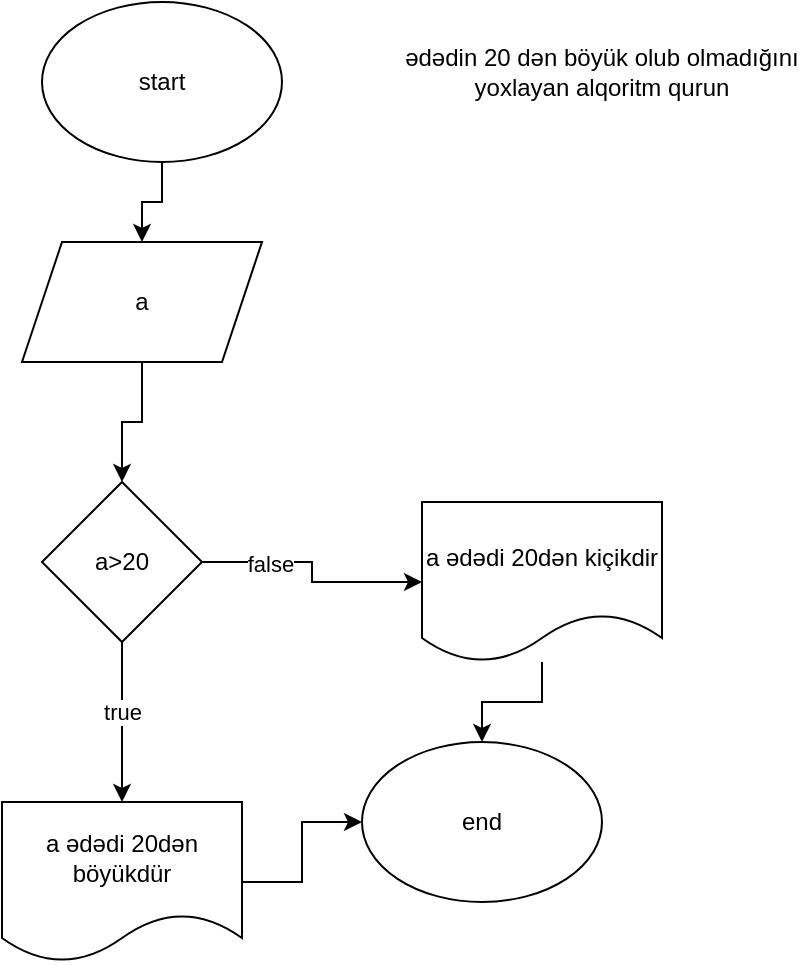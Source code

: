 <mxfile version="24.0.1" type="github">
  <diagram name="Page-1" id="lPK0FoTXOUgyILTY1ARR">
    <mxGraphModel dx="608" dy="311" grid="1" gridSize="10" guides="1" tooltips="1" connect="1" arrows="1" fold="1" page="1" pageScale="1" pageWidth="850" pageHeight="1100" math="0" shadow="0">
      <root>
        <mxCell id="0" />
        <mxCell id="1" parent="0" />
        <mxCell id="DbDl11TGkd3BscBlavWK-6" value="" style="edgeStyle=orthogonalEdgeStyle;rounded=0;orthogonalLoop=1;jettySize=auto;html=1;" parent="1" source="DbDl11TGkd3BscBlavWK-1" target="DbDl11TGkd3BscBlavWK-3" edge="1">
          <mxGeometry relative="1" as="geometry" />
        </mxCell>
        <mxCell id="DbDl11TGkd3BscBlavWK-1" value="start" style="ellipse;whiteSpace=wrap;html=1;" parent="1" vertex="1">
          <mxGeometry x="190" y="40" width="120" height="80" as="geometry" />
        </mxCell>
        <mxCell id="DbDl11TGkd3BscBlavWK-2" value="ədədin 20 dən böyük olub olmadığını yoxlayan alqoritm qurun" style="text;html=1;align=center;verticalAlign=middle;whiteSpace=wrap;rounded=0;" parent="1" vertex="1">
          <mxGeometry x="370" y="60" width="200" height="30" as="geometry" />
        </mxCell>
        <mxCell id="DbDl11TGkd3BscBlavWK-7" value="" style="edgeStyle=orthogonalEdgeStyle;rounded=0;orthogonalLoop=1;jettySize=auto;html=1;" parent="1" source="DbDl11TGkd3BscBlavWK-3" target="DbDl11TGkd3BscBlavWK-4" edge="1">
          <mxGeometry relative="1" as="geometry" />
        </mxCell>
        <mxCell id="DbDl11TGkd3BscBlavWK-3" value="a" style="shape=parallelogram;perimeter=parallelogramPerimeter;whiteSpace=wrap;html=1;fixedSize=1;" parent="1" vertex="1">
          <mxGeometry x="180" y="160" width="120" height="60" as="geometry" />
        </mxCell>
        <mxCell id="APeUv673Dj2qAFOoGPkY-3" value="" style="edgeStyle=orthogonalEdgeStyle;rounded=0;orthogonalLoop=1;jettySize=auto;html=1;" edge="1" parent="1" source="DbDl11TGkd3BscBlavWK-4" target="APeUv673Dj2qAFOoGPkY-2">
          <mxGeometry relative="1" as="geometry" />
        </mxCell>
        <mxCell id="APeUv673Dj2qAFOoGPkY-7" value="false" style="edgeLabel;html=1;align=center;verticalAlign=middle;resizable=0;points=[];" vertex="1" connectable="0" parent="APeUv673Dj2qAFOoGPkY-3">
          <mxGeometry x="-0.443" y="-1" relative="1" as="geometry">
            <mxPoint as="offset" />
          </mxGeometry>
        </mxCell>
        <mxCell id="APeUv673Dj2qAFOoGPkY-4" value="" style="edgeStyle=orthogonalEdgeStyle;rounded=0;orthogonalLoop=1;jettySize=auto;html=1;" edge="1" parent="1" source="DbDl11TGkd3BscBlavWK-4" target="APeUv673Dj2qAFOoGPkY-1">
          <mxGeometry relative="1" as="geometry" />
        </mxCell>
        <mxCell id="APeUv673Dj2qAFOoGPkY-8" value="true" style="edgeLabel;html=1;align=center;verticalAlign=middle;resizable=0;points=[];" vertex="1" connectable="0" parent="APeUv673Dj2qAFOoGPkY-4">
          <mxGeometry x="-0.135" relative="1" as="geometry">
            <mxPoint as="offset" />
          </mxGeometry>
        </mxCell>
        <mxCell id="DbDl11TGkd3BscBlavWK-4" value="a&amp;gt;20" style="rhombus;whiteSpace=wrap;html=1;" parent="1" vertex="1">
          <mxGeometry x="190" y="280" width="80" height="80" as="geometry" />
        </mxCell>
        <mxCell id="DbDl11TGkd3BscBlavWK-5" value="end" style="ellipse;whiteSpace=wrap;html=1;" parent="1" vertex="1">
          <mxGeometry x="350" y="410" width="120" height="80" as="geometry" />
        </mxCell>
        <mxCell id="APeUv673Dj2qAFOoGPkY-5" value="" style="edgeStyle=orthogonalEdgeStyle;rounded=0;orthogonalLoop=1;jettySize=auto;html=1;" edge="1" parent="1" source="APeUv673Dj2qAFOoGPkY-1" target="DbDl11TGkd3BscBlavWK-5">
          <mxGeometry relative="1" as="geometry" />
        </mxCell>
        <mxCell id="APeUv673Dj2qAFOoGPkY-1" value="a ədədi 20dən böyükdür" style="shape=document;whiteSpace=wrap;html=1;boundedLbl=1;" vertex="1" parent="1">
          <mxGeometry x="170" y="440" width="120" height="80" as="geometry" />
        </mxCell>
        <mxCell id="APeUv673Dj2qAFOoGPkY-6" value="" style="edgeStyle=orthogonalEdgeStyle;rounded=0;orthogonalLoop=1;jettySize=auto;html=1;" edge="1" parent="1" source="APeUv673Dj2qAFOoGPkY-2" target="DbDl11TGkd3BscBlavWK-5">
          <mxGeometry relative="1" as="geometry" />
        </mxCell>
        <mxCell id="APeUv673Dj2qAFOoGPkY-2" value="a ədədi 20dən kiçikdir" style="shape=document;whiteSpace=wrap;html=1;boundedLbl=1;" vertex="1" parent="1">
          <mxGeometry x="380" y="290" width="120" height="80" as="geometry" />
        </mxCell>
      </root>
    </mxGraphModel>
  </diagram>
</mxfile>

